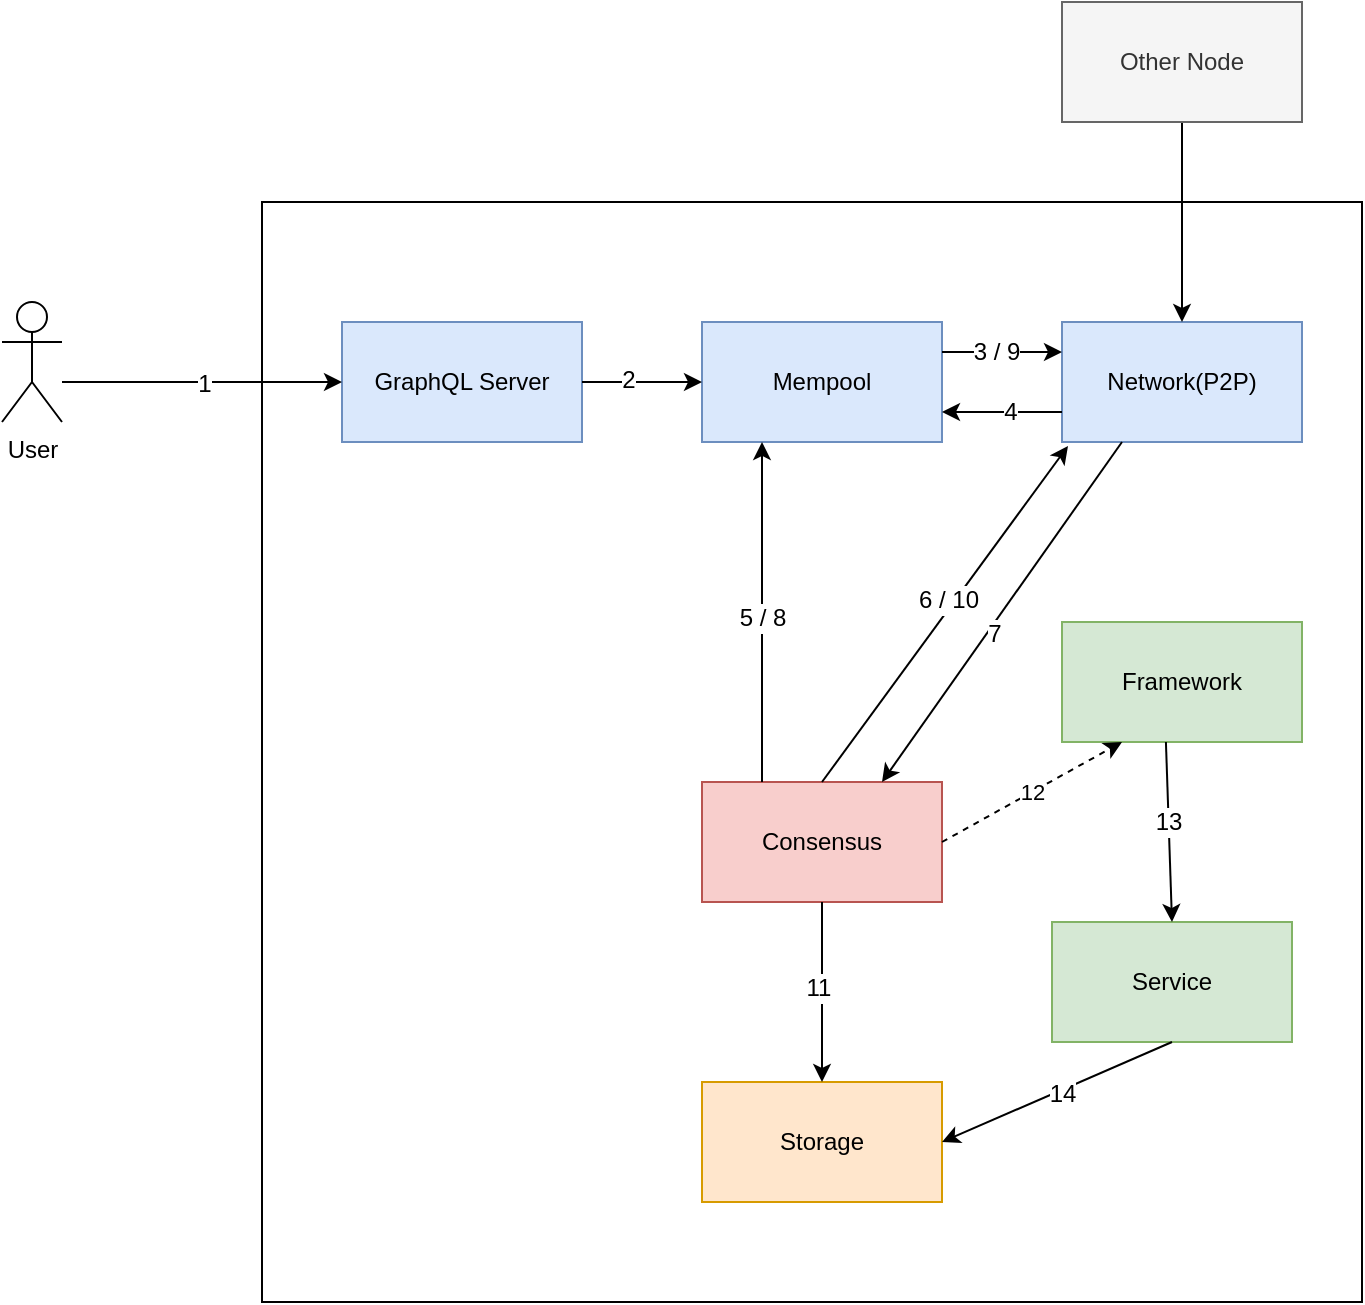 <mxfile version="11.1.4" type="device"><diagram id="uayowLWKKJIKb5NksMYb" name="第 1 页"><mxGraphModel dx="1106" dy="1948" grid="1" gridSize="10" guides="1" tooltips="1" connect="1" arrows="1" fold="1" page="1" pageScale="1" pageWidth="827" pageHeight="1169" math="0" shadow="0"><root><mxCell id="0"/><mxCell id="1" parent="0"/><mxCell id="8F21z099Me4LUw4VGBBR-10" value="" style="whiteSpace=wrap;html=1;aspect=fixed;" vertex="1" parent="1"><mxGeometry x="160" y="-260" width="550" height="550" as="geometry"/></mxCell><mxCell id="8F21z099Me4LUw4VGBBR-13" value="GraphQL Server" style="rounded=0;whiteSpace=wrap;html=1;fillColor=#dae8fc;strokeColor=#6c8ebf;" vertex="1" parent="1"><mxGeometry x="200" y="-200" width="120" height="60" as="geometry"/></mxCell><mxCell id="8F21z099Me4LUw4VGBBR-14" value="Mempool" style="rounded=0;whiteSpace=wrap;html=1;fillColor=#dae8fc;strokeColor=#6c8ebf;" vertex="1" parent="1"><mxGeometry x="380" y="-200" width="120" height="60" as="geometry"/></mxCell><mxCell id="8F21z099Me4LUw4VGBBR-15" value="Network(P2P)" style="rounded=0;whiteSpace=wrap;html=1;fillColor=#dae8fc;strokeColor=#6c8ebf;" vertex="1" parent="1"><mxGeometry x="560" y="-200" width="120" height="60" as="geometry"/></mxCell><mxCell id="8F21z099Me4LUw4VGBBR-16" value="Consensus" style="rounded=0;whiteSpace=wrap;html=1;fillColor=#f8cecc;strokeColor=#b85450;" vertex="1" parent="1"><mxGeometry x="380" y="30" width="120" height="60" as="geometry"/></mxCell><mxCell id="8F21z099Me4LUw4VGBBR-17" value="Framework" style="rounded=0;whiteSpace=wrap;html=1;fillColor=#d5e8d4;strokeColor=#82b366;" vertex="1" parent="1"><mxGeometry x="560" y="-50" width="120" height="60" as="geometry"/></mxCell><mxCell id="8F21z099Me4LUw4VGBBR-18" value="Service" style="rounded=0;whiteSpace=wrap;html=1;fillColor=#d5e8d4;strokeColor=#82b366;" vertex="1" parent="1"><mxGeometry x="555" y="100" width="120" height="60" as="geometry"/></mxCell><mxCell id="8F21z099Me4LUw4VGBBR-19" value="Storage" style="rounded=0;whiteSpace=wrap;html=1;fillColor=#ffe6cc;strokeColor=#d79b00;" vertex="1" parent="1"><mxGeometry x="380" y="180" width="120" height="60" as="geometry"/></mxCell><mxCell id="8F21z099Me4LUw4VGBBR-20" value="User" style="shape=umlActor;verticalLabelPosition=bottom;labelBackgroundColor=#ffffff;verticalAlign=top;html=1;outlineConnect=0;" vertex="1" parent="1"><mxGeometry x="30" y="-210" width="30" height="60" as="geometry"/></mxCell><mxCell id="8F21z099Me4LUw4VGBBR-21" value="" style="endArrow=classic;html=1;entryX=0;entryY=0.5;entryDx=0;entryDy=0;" edge="1" parent="1" target="8F21z099Me4LUw4VGBBR-13"><mxGeometry width="50" height="50" relative="1" as="geometry"><mxPoint x="60" y="-170" as="sourcePoint"/><mxPoint x="150" y="-190" as="targetPoint"/></mxGeometry></mxCell><mxCell id="8F21z099Me4LUw4VGBBR-35" value="1" style="text;html=1;resizable=0;points=[];align=center;verticalAlign=middle;labelBackgroundColor=#ffffff;" vertex="1" connectable="0" parent="8F21z099Me4LUw4VGBBR-21"><mxGeometry x="0.014" y="-1" relative="1" as="geometry"><mxPoint as="offset"/></mxGeometry></mxCell><mxCell id="8F21z099Me4LUw4VGBBR-25" value="" style="endArrow=classic;html=1;exitX=1;exitY=0.5;exitDx=0;exitDy=0;entryX=0;entryY=0.5;entryDx=0;entryDy=0;" edge="1" parent="1" source="8F21z099Me4LUw4VGBBR-13" target="8F21z099Me4LUw4VGBBR-14"><mxGeometry width="50" height="50" relative="1" as="geometry"><mxPoint x="340" y="-50" as="sourcePoint"/><mxPoint x="390" y="-100" as="targetPoint"/></mxGeometry></mxCell><mxCell id="8F21z099Me4LUw4VGBBR-36" value="2" style="text;html=1;resizable=0;points=[];align=center;verticalAlign=middle;labelBackgroundColor=#ffffff;" vertex="1" connectable="0" parent="8F21z099Me4LUw4VGBBR-25"><mxGeometry x="-0.233" y="1" relative="1" as="geometry"><mxPoint as="offset"/></mxGeometry></mxCell><mxCell id="8F21z099Me4LUw4VGBBR-26" value="" style="endArrow=classic;html=1;exitX=1;exitY=0.25;exitDx=0;exitDy=0;entryX=0;entryY=0.25;entryDx=0;entryDy=0;startArrow=none;startFill=0;" edge="1" parent="1" source="8F21z099Me4LUw4VGBBR-14" target="8F21z099Me4LUw4VGBBR-15"><mxGeometry width="50" height="50" relative="1" as="geometry"><mxPoint x="510" y="-40" as="sourcePoint"/><mxPoint x="560" y="-90" as="targetPoint"/></mxGeometry></mxCell><mxCell id="8F21z099Me4LUw4VGBBR-42" value="3 / 9" style="text;html=1;resizable=0;points=[];align=center;verticalAlign=middle;labelBackgroundColor=#ffffff;" vertex="1" connectable="0" parent="8F21z099Me4LUw4VGBBR-26"><mxGeometry x="-0.1" relative="1" as="geometry"><mxPoint as="offset"/></mxGeometry></mxCell><mxCell id="8F21z099Me4LUw4VGBBR-27" value="" style="endArrow=none;html=1;exitX=0.025;exitY=1.033;exitDx=0;exitDy=0;exitPerimeter=0;entryX=0.5;entryY=0;entryDx=0;entryDy=0;startArrow=classic;startFill=1;endFill=0;" edge="1" parent="1" source="8F21z099Me4LUw4VGBBR-15" target="8F21z099Me4LUw4VGBBR-16"><mxGeometry width="50" height="50" relative="1" as="geometry"><mxPoint x="450" y="-40" as="sourcePoint"/><mxPoint x="500" y="-90" as="targetPoint"/></mxGeometry></mxCell><mxCell id="8F21z099Me4LUw4VGBBR-51" value="6 / 10" style="text;html=1;resizable=0;points=[];align=center;verticalAlign=middle;labelBackgroundColor=#ffffff;" vertex="1" connectable="0" parent="8F21z099Me4LUw4VGBBR-27"><mxGeometry x="-0.063" y="-3" relative="1" as="geometry"><mxPoint as="offset"/></mxGeometry></mxCell><mxCell id="8F21z099Me4LUw4VGBBR-28" value="" style="endArrow=classic;html=1;exitX=0.25;exitY=0;exitDx=0;exitDy=0;entryX=0.25;entryY=1;entryDx=0;entryDy=0;" edge="1" parent="1" source="8F21z099Me4LUw4VGBBR-16" target="8F21z099Me4LUw4VGBBR-14"><mxGeometry width="50" height="50" relative="1" as="geometry"><mxPoint x="560" y="100" as="sourcePoint"/><mxPoint x="610" y="50" as="targetPoint"/></mxGeometry></mxCell><mxCell id="8F21z099Me4LUw4VGBBR-49" value="5 / 8" style="text;html=1;resizable=0;points=[];align=center;verticalAlign=middle;labelBackgroundColor=#ffffff;" vertex="1" connectable="0" parent="8F21z099Me4LUw4VGBBR-28"><mxGeometry x="-0.035" relative="1" as="geometry"><mxPoint as="offset"/></mxGeometry></mxCell><mxCell id="8F21z099Me4LUw4VGBBR-30" value="" style="endArrow=classic;html=1;exitX=0.5;exitY=1;exitDx=0;exitDy=0;entryX=0.5;entryY=0;entryDx=0;entryDy=0;" edge="1" parent="1" source="8F21z099Me4LUw4VGBBR-16" target="8F21z099Me4LUw4VGBBR-19"><mxGeometry width="50" height="50" relative="1" as="geometry"><mxPoint x="460" y="160" as="sourcePoint"/><mxPoint x="510" y="110" as="targetPoint"/></mxGeometry></mxCell><mxCell id="8F21z099Me4LUw4VGBBR-56" value="11" style="text;html=1;resizable=0;points=[];align=center;verticalAlign=middle;labelBackgroundColor=#ffffff;" vertex="1" connectable="0" parent="8F21z099Me4LUw4VGBBR-30"><mxGeometry x="-0.044" y="-2" relative="1" as="geometry"><mxPoint as="offset"/></mxGeometry></mxCell><mxCell id="8F21z099Me4LUw4VGBBR-31" value="" style="endArrow=classic;html=1;exitX=0.433;exitY=1;exitDx=0;exitDy=0;exitPerimeter=0;entryX=0.5;entryY=0;entryDx=0;entryDy=0;" edge="1" parent="1" source="8F21z099Me4LUw4VGBBR-17" target="8F21z099Me4LUw4VGBBR-18"><mxGeometry width="50" height="50" relative="1" as="geometry"><mxPoint x="770" y="120" as="sourcePoint"/><mxPoint x="820" y="70" as="targetPoint"/></mxGeometry></mxCell><mxCell id="8F21z099Me4LUw4VGBBR-54" value="13" style="text;html=1;resizable=0;points=[];align=center;verticalAlign=middle;labelBackgroundColor=#ffffff;" vertex="1" connectable="0" parent="8F21z099Me4LUw4VGBBR-31"><mxGeometry x="-0.112" y="-1" relative="1" as="geometry"><mxPoint as="offset"/></mxGeometry></mxCell><mxCell id="8F21z099Me4LUw4VGBBR-32" value="" style="endArrow=classic;html=1;exitX=0.5;exitY=1;exitDx=0;exitDy=0;entryX=1;entryY=0.5;entryDx=0;entryDy=0;" edge="1" parent="1" source="8F21z099Me4LUw4VGBBR-18" target="8F21z099Me4LUw4VGBBR-19"><mxGeometry width="50" height="50" relative="1" as="geometry"><mxPoint x="620" y="260" as="sourcePoint"/><mxPoint x="670" y="210" as="targetPoint"/></mxGeometry></mxCell><mxCell id="8F21z099Me4LUw4VGBBR-55" value="14" style="text;html=1;resizable=0;points=[];align=center;verticalAlign=middle;labelBackgroundColor=#ffffff;" vertex="1" connectable="0" parent="8F21z099Me4LUw4VGBBR-32"><mxGeometry x="-0.016" y="2" relative="1" as="geometry"><mxPoint y="-1" as="offset"/></mxGeometry></mxCell><mxCell id="8F21z099Me4LUw4VGBBR-41" value="" style="endArrow=classic;html=1;entryX=1;entryY=0.75;entryDx=0;entryDy=0;exitX=0;exitY=0.75;exitDx=0;exitDy=0;" edge="1" parent="1" source="8F21z099Me4LUw4VGBBR-15" target="8F21z099Me4LUw4VGBBR-14"><mxGeometry width="50" height="50" relative="1" as="geometry"><mxPoint x="820" y="-60" as="sourcePoint"/><mxPoint x="870" y="-110" as="targetPoint"/></mxGeometry></mxCell><mxCell id="8F21z099Me4LUw4VGBBR-57" value="4" style="text;html=1;resizable=0;points=[];align=center;verticalAlign=middle;labelBackgroundColor=#ffffff;" vertex="1" connectable="0" parent="8F21z099Me4LUw4VGBBR-41"><mxGeometry x="-0.133" relative="1" as="geometry"><mxPoint as="offset"/></mxGeometry></mxCell><mxCell id="8F21z099Me4LUw4VGBBR-44" value="" style="endArrow=classic;html=1;entryX=0.5;entryY=0;entryDx=0;entryDy=0;startArrow=none;startFill=0;exitX=0.5;exitY=1;exitDx=0;exitDy=0;" edge="1" parent="1" source="8F21z099Me4LUw4VGBBR-45" target="8F21z099Me4LUw4VGBBR-15"><mxGeometry width="50" height="50" relative="1" as="geometry"><mxPoint x="660" y="-290" as="sourcePoint"/><mxPoint x="770" y="-280" as="targetPoint"/></mxGeometry></mxCell><mxCell id="8F21z099Me4LUw4VGBBR-45" value="Other Node" style="rounded=0;whiteSpace=wrap;html=1;fillColor=#f5f5f5;strokeColor=#666666;fontColor=#333333;" vertex="1" parent="1"><mxGeometry x="560" y="-360" width="120" height="60" as="geometry"/></mxCell><mxCell id="8F21z099Me4LUw4VGBBR-50" value="" style="endArrow=none;html=1;exitX=0.75;exitY=0;exitDx=0;exitDy=0;entryX=0.25;entryY=1;entryDx=0;entryDy=0;startArrow=classic;startFill=1;endFill=0;" edge="1" parent="1" source="8F21z099Me4LUw4VGBBR-16" target="8F21z099Me4LUw4VGBBR-15"><mxGeometry width="50" height="50" relative="1" as="geometry"><mxPoint x="790" y="60" as="sourcePoint"/><mxPoint x="840" y="10" as="targetPoint"/></mxGeometry></mxCell><mxCell id="8F21z099Me4LUw4VGBBR-52" value="7" style="text;html=1;resizable=0;points=[];align=center;verticalAlign=middle;labelBackgroundColor=#ffffff;" vertex="1" connectable="0" parent="8F21z099Me4LUw4VGBBR-50"><mxGeometry x="-0.101" y="-2" relative="1" as="geometry"><mxPoint y="1" as="offset"/></mxGeometry></mxCell><mxCell id="8F21z099Me4LUw4VGBBR-61" value="12" style="endArrow=classic;dashed=1;html=1;exitX=1;exitY=0.5;exitDx=0;exitDy=0;entryX=0.25;entryY=1;entryDx=0;entryDy=0;endFill=1;" edge="1" parent="1" source="8F21z099Me4LUw4VGBBR-16" target="8F21z099Me4LUw4VGBBR-17"><mxGeometry width="50" height="50" relative="1" as="geometry"><mxPoint x="540" y="90" as="sourcePoint"/><mxPoint x="590" y="40" as="targetPoint"/></mxGeometry></mxCell></root></mxGraphModel></diagram></mxfile>